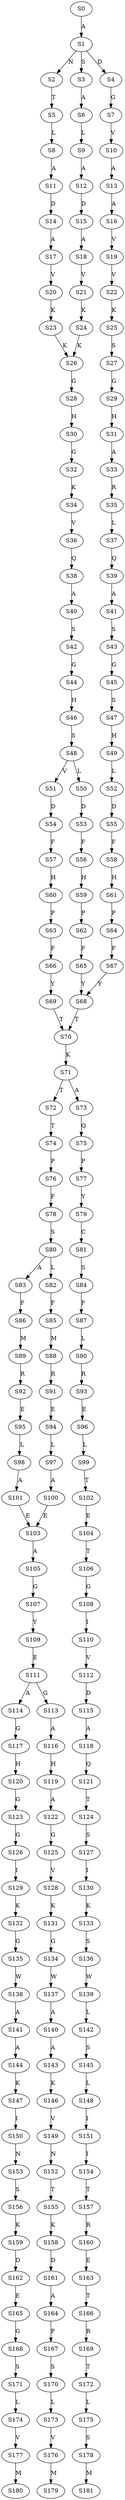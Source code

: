 strict digraph  {
	S0 -> S1 [ label = A ];
	S1 -> S2 [ label = N ];
	S1 -> S3 [ label = S ];
	S1 -> S4 [ label = D ];
	S2 -> S5 [ label = T ];
	S3 -> S6 [ label = A ];
	S4 -> S7 [ label = G ];
	S5 -> S8 [ label = L ];
	S6 -> S9 [ label = L ];
	S7 -> S10 [ label = V ];
	S8 -> S11 [ label = A ];
	S9 -> S12 [ label = A ];
	S10 -> S13 [ label = A ];
	S11 -> S14 [ label = D ];
	S12 -> S15 [ label = D ];
	S13 -> S16 [ label = A ];
	S14 -> S17 [ label = A ];
	S15 -> S18 [ label = A ];
	S16 -> S19 [ label = V ];
	S17 -> S20 [ label = V ];
	S18 -> S21 [ label = V ];
	S19 -> S22 [ label = V ];
	S20 -> S23 [ label = K ];
	S21 -> S24 [ label = K ];
	S22 -> S25 [ label = K ];
	S23 -> S26 [ label = K ];
	S24 -> S26 [ label = K ];
	S25 -> S27 [ label = S ];
	S26 -> S28 [ label = G ];
	S27 -> S29 [ label = G ];
	S28 -> S30 [ label = H ];
	S29 -> S31 [ label = H ];
	S30 -> S32 [ label = G ];
	S31 -> S33 [ label = A ];
	S32 -> S34 [ label = K ];
	S33 -> S35 [ label = R ];
	S34 -> S36 [ label = V ];
	S35 -> S37 [ label = L ];
	S36 -> S38 [ label = Q ];
	S37 -> S39 [ label = Q ];
	S38 -> S40 [ label = A ];
	S39 -> S41 [ label = A ];
	S40 -> S42 [ label = S ];
	S41 -> S43 [ label = S ];
	S42 -> S44 [ label = G ];
	S43 -> S45 [ label = G ];
	S44 -> S46 [ label = H ];
	S45 -> S47 [ label = S ];
	S46 -> S48 [ label = S ];
	S47 -> S49 [ label = H ];
	S48 -> S50 [ label = L ];
	S48 -> S51 [ label = V ];
	S49 -> S52 [ label = L ];
	S50 -> S53 [ label = D ];
	S51 -> S54 [ label = D ];
	S52 -> S55 [ label = D ];
	S53 -> S56 [ label = F ];
	S54 -> S57 [ label = F ];
	S55 -> S58 [ label = F ];
	S56 -> S59 [ label = H ];
	S57 -> S60 [ label = H ];
	S58 -> S61 [ label = H ];
	S59 -> S62 [ label = P ];
	S60 -> S63 [ label = P ];
	S61 -> S64 [ label = P ];
	S62 -> S65 [ label = F ];
	S63 -> S66 [ label = F ];
	S64 -> S67 [ label = F ];
	S65 -> S68 [ label = Y ];
	S66 -> S69 [ label = Y ];
	S67 -> S68 [ label = Y ];
	S68 -> S70 [ label = T ];
	S69 -> S70 [ label = T ];
	S70 -> S71 [ label = K ];
	S71 -> S72 [ label = T ];
	S71 -> S73 [ label = A ];
	S72 -> S74 [ label = T ];
	S73 -> S75 [ label = Q ];
	S74 -> S76 [ label = P ];
	S75 -> S77 [ label = P ];
	S76 -> S78 [ label = F ];
	S77 -> S79 [ label = Y ];
	S78 -> S80 [ label = S ];
	S79 -> S81 [ label = C ];
	S80 -> S82 [ label = L ];
	S80 -> S83 [ label = A ];
	S81 -> S84 [ label = S ];
	S82 -> S85 [ label = F ];
	S83 -> S86 [ label = F ];
	S84 -> S87 [ label = F ];
	S85 -> S88 [ label = M ];
	S86 -> S89 [ label = M ];
	S87 -> S90 [ label = L ];
	S88 -> S91 [ label = R ];
	S89 -> S92 [ label = R ];
	S90 -> S93 [ label = R ];
	S91 -> S94 [ label = E ];
	S92 -> S95 [ label = E ];
	S93 -> S96 [ label = E ];
	S94 -> S97 [ label = L ];
	S95 -> S98 [ label = L ];
	S96 -> S99 [ label = L ];
	S97 -> S100 [ label = A ];
	S98 -> S101 [ label = A ];
	S99 -> S102 [ label = T ];
	S100 -> S103 [ label = E ];
	S101 -> S103 [ label = E ];
	S102 -> S104 [ label = E ];
	S103 -> S105 [ label = A ];
	S104 -> S106 [ label = T ];
	S105 -> S107 [ label = G ];
	S106 -> S108 [ label = G ];
	S107 -> S109 [ label = Y ];
	S108 -> S110 [ label = I ];
	S109 -> S111 [ label = E ];
	S110 -> S112 [ label = V ];
	S111 -> S113 [ label = G ];
	S111 -> S114 [ label = A ];
	S112 -> S115 [ label = D ];
	S113 -> S116 [ label = A ];
	S114 -> S117 [ label = G ];
	S115 -> S118 [ label = A ];
	S116 -> S119 [ label = H ];
	S117 -> S120 [ label = H ];
	S118 -> S121 [ label = Q ];
	S119 -> S122 [ label = A ];
	S120 -> S123 [ label = G ];
	S121 -> S124 [ label = T ];
	S122 -> S125 [ label = G ];
	S123 -> S126 [ label = G ];
	S124 -> S127 [ label = S ];
	S125 -> S128 [ label = V ];
	S126 -> S129 [ label = I ];
	S127 -> S130 [ label = I ];
	S128 -> S131 [ label = K ];
	S129 -> S132 [ label = K ];
	S130 -> S133 [ label = K ];
	S131 -> S134 [ label = G ];
	S132 -> S135 [ label = G ];
	S133 -> S136 [ label = S ];
	S134 -> S137 [ label = W ];
	S135 -> S138 [ label = W ];
	S136 -> S139 [ label = W ];
	S137 -> S140 [ label = A ];
	S138 -> S141 [ label = A ];
	S139 -> S142 [ label = L ];
	S140 -> S143 [ label = A ];
	S141 -> S144 [ label = A ];
	S142 -> S145 [ label = S ];
	S143 -> S146 [ label = K ];
	S144 -> S147 [ label = K ];
	S145 -> S148 [ label = L ];
	S146 -> S149 [ label = V ];
	S147 -> S150 [ label = I ];
	S148 -> S151 [ label = I ];
	S149 -> S152 [ label = N ];
	S150 -> S153 [ label = N ];
	S151 -> S154 [ label = I ];
	S152 -> S155 [ label = T ];
	S153 -> S156 [ label = S ];
	S154 -> S157 [ label = T ];
	S155 -> S158 [ label = K ];
	S156 -> S159 [ label = K ];
	S157 -> S160 [ label = R ];
	S158 -> S161 [ label = D ];
	S159 -> S162 [ label = D ];
	S160 -> S163 [ label = E ];
	S161 -> S164 [ label = A ];
	S162 -> S165 [ label = E ];
	S163 -> S166 [ label = T ];
	S164 -> S167 [ label = P ];
	S165 -> S168 [ label = G ];
	S166 -> S169 [ label = R ];
	S167 -> S170 [ label = S ];
	S168 -> S171 [ label = S ];
	S169 -> S172 [ label = T ];
	S170 -> S173 [ label = L ];
	S171 -> S174 [ label = L ];
	S172 -> S175 [ label = L ];
	S173 -> S176 [ label = V ];
	S174 -> S177 [ label = V ];
	S175 -> S178 [ label = S ];
	S176 -> S179 [ label = M ];
	S177 -> S180 [ label = M ];
	S178 -> S181 [ label = M ];
}
